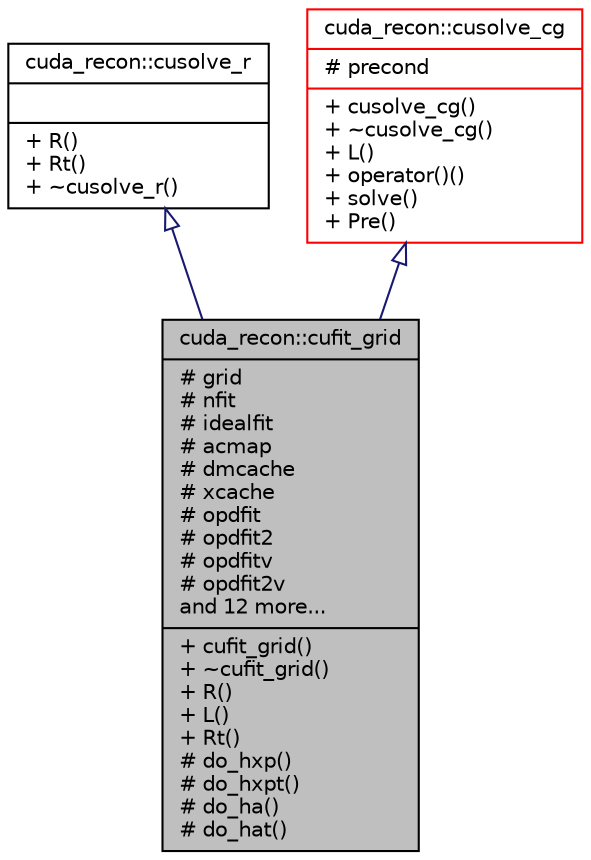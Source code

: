 digraph "cuda_recon::cufit_grid"
{
 // INTERACTIVE_SVG=YES
  bgcolor="transparent";
  edge [fontname="Helvetica",fontsize="10",labelfontname="Helvetica",labelfontsize="10"];
  node [fontname="Helvetica",fontsize="10",shape=record];
  Node0 [label="{cuda_recon::cufit_grid\n|# grid\l# nfit\l# idealfit\l# acmap\l# dmcache\l# xcache\l# opdfit\l# opdfit2\l# opdfitv\l# opdfit2v\land 12 more...\l|+ cufit_grid()\l+ ~cufit_grid()\l+ R()\l+ L()\l+ Rt()\l# do_hxp()\l# do_hxpt()\l# do_ha()\l# do_hat()\l}",height=0.2,width=0.4,color="black", fillcolor="grey75", style="filled", fontcolor="black"];
  Node1 -> Node0 [dir="back",color="midnightblue",fontsize="10",style="solid",arrowtail="onormal",fontname="Helvetica"];
  Node1 [label="{cuda_recon::cusolve_r\n||+ R()\l+ Rt()\l+ ~cusolve_r()\l}",height=0.2,width=0.4,color="black",URL="$classcuda__recon_1_1cusolve__r.html"];
  Node2 -> Node0 [dir="back",color="midnightblue",fontsize="10",style="solid",arrowtail="onormal",fontname="Helvetica"];
  Node2 [label="{cuda_recon::cusolve_cg\n|# precond\l|+ cusolve_cg()\l+ ~cusolve_cg()\l+ L()\l+ operator()()\l+ solve()\l+ Pre()\l}",height=0.2,width=0.4,color="red",URL="$classcuda__recon_1_1cusolve__cg.html"];
}
